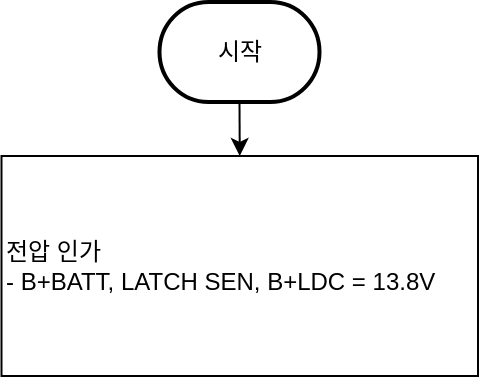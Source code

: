 <mxfile version="22.1.21" type="github">
  <diagram name="페이지-1" id="a3gXjWDRqyw0euTx6lfB">
    <mxGraphModel dx="819" dy="-655" grid="1" gridSize="10" guides="1" tooltips="1" connect="1" arrows="1" fold="1" page="1" pageScale="1" pageWidth="827" pageHeight="1169" math="0" shadow="0">
      <root>
        <mxCell id="0" />
        <mxCell id="1" parent="0" />
        <mxCell id="nAw4QJKDv4JVQ4dPHCgU-1" value="시작" style="strokeWidth=2;html=1;shape=mxgraph.flowchart.terminator;whiteSpace=wrap;" vertex="1" parent="1">
          <mxGeometry x="294.75" y="1243" width="80" height="50" as="geometry" />
        </mxCell>
        <mxCell id="nAw4QJKDv4JVQ4dPHCgU-2" value="전압 인가&lt;br&gt;- B+BATT, LATCH SEN, B+LDC = 13.8V" style="rounded=0;whiteSpace=wrap;html=1;align=left;" vertex="1" parent="1">
          <mxGeometry x="215.75" y="1320" width="238.25" height="110" as="geometry" />
        </mxCell>
        <mxCell id="nAw4QJKDv4JVQ4dPHCgU-3" value="" style="endArrow=classic;html=1;rounded=0;exitX=0.5;exitY=1;exitDx=0;exitDy=0;exitPerimeter=0;entryX=0.5;entryY=0;entryDx=0;entryDy=0;" edge="1" parent="1" source="nAw4QJKDv4JVQ4dPHCgU-1" target="nAw4QJKDv4JVQ4dPHCgU-2">
          <mxGeometry width="50" height="50" relative="1" as="geometry">
            <mxPoint x="60.75" y="1343" as="sourcePoint" />
            <mxPoint x="110.75" y="1293" as="targetPoint" />
          </mxGeometry>
        </mxCell>
      </root>
    </mxGraphModel>
  </diagram>
</mxfile>
